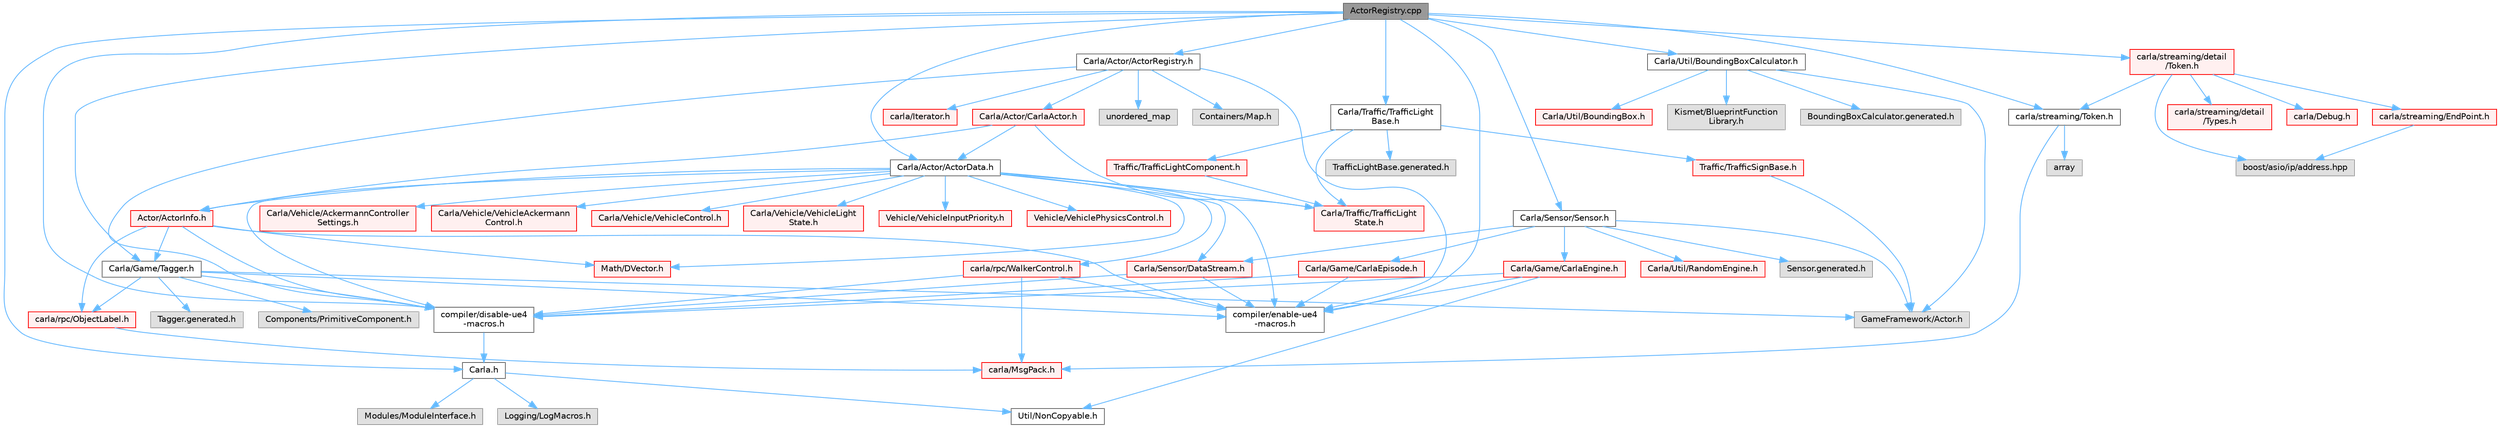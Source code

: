 digraph "ActorRegistry.cpp"
{
 // INTERACTIVE_SVG=YES
 // LATEX_PDF_SIZE
  bgcolor="transparent";
  edge [fontname=Helvetica,fontsize=10,labelfontname=Helvetica,labelfontsize=10];
  node [fontname=Helvetica,fontsize=10,shape=box,height=0.2,width=0.4];
  Node1 [id="Node000001",label="ActorRegistry.cpp",height=0.2,width=0.4,color="gray40", fillcolor="grey60", style="filled", fontcolor="black",tooltip=" "];
  Node1 -> Node2 [id="edge1_Node000001_Node000002",color="steelblue1",style="solid",tooltip=" "];
  Node2 [id="Node000002",label="Carla.h",height=0.2,width=0.4,color="grey40", fillcolor="white", style="filled",URL="$d7/d7d/Carla_8h.html",tooltip=" "];
  Node2 -> Node3 [id="edge2_Node000002_Node000003",color="steelblue1",style="solid",tooltip=" "];
  Node3 [id="Node000003",label="Util/NonCopyable.h",height=0.2,width=0.4,color="grey40", fillcolor="white", style="filled",URL="$d4/d57/Unreal_2CarlaUE4_2Plugins_2Carla_2Source_2Carla_2Util_2NonCopyable_8h.html",tooltip=" "];
  Node2 -> Node4 [id="edge3_Node000002_Node000004",color="steelblue1",style="solid",tooltip=" "];
  Node4 [id="Node000004",label="Logging/LogMacros.h",height=0.2,width=0.4,color="grey60", fillcolor="#E0E0E0", style="filled",tooltip=" "];
  Node2 -> Node5 [id="edge4_Node000002_Node000005",color="steelblue1",style="solid",tooltip=" "];
  Node5 [id="Node000005",label="Modules/ModuleInterface.h",height=0.2,width=0.4,color="grey60", fillcolor="#E0E0E0", style="filled",tooltip=" "];
  Node1 -> Node6 [id="edge5_Node000001_Node000006",color="steelblue1",style="solid",tooltip=" "];
  Node6 [id="Node000006",label="Carla/Actor/ActorData.h",height=0.2,width=0.4,color="grey40", fillcolor="white", style="filled",URL="$de/d7d/ActorData_8h.html",tooltip=" "];
  Node6 -> Node7 [id="edge6_Node000006_Node000007",color="steelblue1",style="solid",tooltip=" "];
  Node7 [id="Node000007",label="Actor/ActorInfo.h",height=0.2,width=0.4,color="red", fillcolor="#FFF0F0", style="filled",URL="$d0/d4e/ActorInfo_8h.html",tooltip=" "];
  Node7 -> Node16 [id="edge7_Node000007_Node000016",color="steelblue1",style="solid",tooltip=" "];
  Node16 [id="Node000016",label="Carla/Game/Tagger.h",height=0.2,width=0.4,color="grey40", fillcolor="white", style="filled",URL="$d7/d06/Tagger_8h.html",tooltip=" "];
  Node16 -> Node17 [id="edge8_Node000016_Node000017",color="steelblue1",style="solid",tooltip=" "];
  Node17 [id="Node000017",label="GameFramework/Actor.h",height=0.2,width=0.4,color="grey60", fillcolor="#E0E0E0", style="filled",tooltip=" "];
  Node16 -> Node18 [id="edge9_Node000016_Node000018",color="steelblue1",style="solid",tooltip=" "];
  Node18 [id="Node000018",label="Components/PrimitiveComponent.h",height=0.2,width=0.4,color="grey60", fillcolor="#E0E0E0", style="filled",tooltip=" "];
  Node16 -> Node10 [id="edge10_Node000016_Node000010",color="steelblue1",style="solid",tooltip=" "];
  Node10 [id="Node000010",label="compiler/disable-ue4\l-macros.h",height=0.2,width=0.4,color="grey40", fillcolor="white", style="filled",URL="$d2/d02/disable-ue4-macros_8h.html",tooltip=" "];
  Node10 -> Node2 [id="edge11_Node000010_Node000002",color="steelblue1",style="solid",tooltip=" "];
  Node16 -> Node19 [id="edge12_Node000016_Node000019",color="steelblue1",style="solid",tooltip=" "];
  Node19 [id="Node000019",label="carla/rpc/ObjectLabel.h",height=0.2,width=0.4,color="red", fillcolor="#FFF0F0", style="filled",URL="$d0/dea/ObjectLabel_8h.html",tooltip=" "];
  Node19 -> Node20 [id="edge13_Node000019_Node000020",color="steelblue1",style="solid",tooltip=" "];
  Node20 [id="Node000020",label="carla/MsgPack.h",height=0.2,width=0.4,color="red", fillcolor="#FFF0F0", style="filled",URL="$d9/d6f/MsgPack_8h.html",tooltip=" "];
  Node16 -> Node13 [id="edge14_Node000016_Node000013",color="steelblue1",style="solid",tooltip=" "];
  Node13 [id="Node000013",label="compiler/enable-ue4\l-macros.h",height=0.2,width=0.4,color="grey40", fillcolor="white", style="filled",URL="$d9/da2/enable-ue4-macros_8h.html",tooltip=" "];
  Node16 -> Node34 [id="edge15_Node000016_Node000034",color="steelblue1",style="solid",tooltip=" "];
  Node34 [id="Node000034",label="Tagger.generated.h",height=0.2,width=0.4,color="grey60", fillcolor="#E0E0E0", style="filled",tooltip=" "];
  Node7 -> Node35 [id="edge16_Node000007_Node000035",color="steelblue1",style="solid",tooltip=" "];
  Node35 [id="Node000035",label="Math/DVector.h",height=0.2,width=0.4,color="red", fillcolor="#FFF0F0", style="filled",URL="$d5/d94/DVector_8h.html",tooltip=" "];
  Node7 -> Node10 [id="edge17_Node000007_Node000010",color="steelblue1",style="solid",tooltip=" "];
  Node7 -> Node19 [id="edge18_Node000007_Node000019",color="steelblue1",style="solid",tooltip=" "];
  Node7 -> Node13 [id="edge19_Node000007_Node000013",color="steelblue1",style="solid",tooltip=" "];
  Node6 -> Node35 [id="edge20_Node000006_Node000035",color="steelblue1",style="solid",tooltip=" "];
  Node6 -> Node60 [id="edge21_Node000006_Node000060",color="steelblue1",style="solid",tooltip=" "];
  Node60 [id="Node000060",label="Carla/Vehicle/AckermannController\lSettings.h",height=0.2,width=0.4,color="red", fillcolor="#FFF0F0", style="filled",URL="$df/d92/Unreal_2CarlaUE4_2Plugins_2Carla_2Source_2Carla_2Vehicle_2AckermannControllerSettings_8h.html",tooltip=" "];
  Node6 -> Node62 [id="edge22_Node000006_Node000062",color="steelblue1",style="solid",tooltip=" "];
  Node62 [id="Node000062",label="Carla/Vehicle/VehicleAckermann\lControl.h",height=0.2,width=0.4,color="red", fillcolor="#FFF0F0", style="filled",URL="$d7/d1a/Unreal_2CarlaUE4_2Plugins_2Carla_2Source_2Carla_2Vehicle_2VehicleAckermannControl_8h.html",tooltip=" "];
  Node6 -> Node64 [id="edge23_Node000006_Node000064",color="steelblue1",style="solid",tooltip=" "];
  Node64 [id="Node000064",label="Carla/Vehicle/VehicleControl.h",height=0.2,width=0.4,color="red", fillcolor="#FFF0F0", style="filled",URL="$d4/dbd/Unreal_2CarlaUE4_2Plugins_2Carla_2Source_2Carla_2Vehicle_2VehicleControl_8h.html",tooltip=" "];
  Node6 -> Node66 [id="edge24_Node000006_Node000066",color="steelblue1",style="solid",tooltip=" "];
  Node66 [id="Node000066",label="Carla/Vehicle/VehicleLight\lState.h",height=0.2,width=0.4,color="red", fillcolor="#FFF0F0", style="filled",URL="$d6/d6c/Unreal_2CarlaUE4_2Plugins_2Carla_2Source_2Carla_2Vehicle_2VehicleLightState_8h.html",tooltip=" "];
  Node6 -> Node68 [id="edge25_Node000006_Node000068",color="steelblue1",style="solid",tooltip=" "];
  Node68 [id="Node000068",label="Vehicle/VehicleInputPriority.h",height=0.2,width=0.4,color="red", fillcolor="#FFF0F0", style="filled",URL="$db/d8b/VehicleInputPriority_8h.html",tooltip=" "];
  Node6 -> Node70 [id="edge26_Node000006_Node000070",color="steelblue1",style="solid",tooltip=" "];
  Node70 [id="Node000070",label="Vehicle/VehiclePhysicsControl.h",height=0.2,width=0.4,color="red", fillcolor="#FFF0F0", style="filled",URL="$d3/d90/Unreal_2CarlaUE4_2Plugins_2Carla_2Source_2Carla_2Vehicle_2VehiclePhysicsControl_8h.html",tooltip=" "];
  Node6 -> Node74 [id="edge27_Node000006_Node000074",color="steelblue1",style="solid",tooltip=" "];
  Node74 [id="Node000074",label="Carla/Sensor/DataStream.h",height=0.2,width=0.4,color="red", fillcolor="#FFF0F0", style="filled",URL="$da/dd9/DataStream_8h.html",tooltip=" "];
  Node74 -> Node10 [id="edge28_Node000074_Node000010",color="steelblue1",style="solid",tooltip=" "];
  Node74 -> Node13 [id="edge29_Node000074_Node000013",color="steelblue1",style="solid",tooltip=" "];
  Node6 -> Node159 [id="edge30_Node000006_Node000159",color="steelblue1",style="solid",tooltip=" "];
  Node159 [id="Node000159",label="Carla/Traffic/TrafficLight\lState.h",height=0.2,width=0.4,color="red", fillcolor="#FFF0F0", style="filled",URL="$df/d9b/Unreal_2CarlaUE4_2Plugins_2Carla_2Source_2Carla_2Traffic_2TrafficLightState_8h.html",tooltip=" "];
  Node6 -> Node10 [id="edge31_Node000006_Node000010",color="steelblue1",style="solid",tooltip=" "];
  Node6 -> Node105 [id="edge32_Node000006_Node000105",color="steelblue1",style="solid",tooltip=" "];
  Node105 [id="Node000105",label="carla/rpc/WalkerControl.h",height=0.2,width=0.4,color="red", fillcolor="#FFF0F0", style="filled",URL="$dd/db3/LibCarla_2source_2carla_2rpc_2WalkerControl_8h.html",tooltip=" "];
  Node105 -> Node20 [id="edge33_Node000105_Node000020",color="steelblue1",style="solid",tooltip=" "];
  Node105 -> Node13 [id="edge34_Node000105_Node000013",color="steelblue1",style="solid",tooltip=" "];
  Node105 -> Node10 [id="edge35_Node000105_Node000010",color="steelblue1",style="solid",tooltip=" "];
  Node6 -> Node13 [id="edge36_Node000006_Node000013",color="steelblue1",style="solid",tooltip=" "];
  Node1 -> Node161 [id="edge37_Node000001_Node000161",color="steelblue1",style="solid",tooltip=" "];
  Node161 [id="Node000161",label="Carla/Actor/ActorRegistry.h",height=0.2,width=0.4,color="grey40", fillcolor="white", style="filled",URL="$da/de4/ActorRegistry_8h.html",tooltip=" "];
  Node161 -> Node162 [id="edge38_Node000161_Node000162",color="steelblue1",style="solid",tooltip=" "];
  Node162 [id="Node000162",label="Carla/Actor/CarlaActor.h",height=0.2,width=0.4,color="red", fillcolor="#FFF0F0", style="filled",URL="$de/d36/CarlaActor_8h.html",tooltip=" "];
  Node162 -> Node7 [id="edge39_Node000162_Node000007",color="steelblue1",style="solid",tooltip=" "];
  Node162 -> Node6 [id="edge40_Node000162_Node000006",color="steelblue1",style="solid",tooltip=" "];
  Node162 -> Node159 [id="edge41_Node000162_Node000159",color="steelblue1",style="solid",tooltip=" "];
  Node161 -> Node197 [id="edge42_Node000161_Node000197",color="steelblue1",style="solid",tooltip=" "];
  Node197 [id="Node000197",label="Containers/Map.h",height=0.2,width=0.4,color="grey60", fillcolor="#E0E0E0", style="filled",tooltip=" "];
  Node161 -> Node10 [id="edge43_Node000161_Node000010",color="steelblue1",style="solid",tooltip=" "];
  Node161 -> Node198 [id="edge44_Node000161_Node000198",color="steelblue1",style="solid",tooltip=" "];
  Node198 [id="Node000198",label="carla/Iterator.h",height=0.2,width=0.4,color="red", fillcolor="#FFF0F0", style="filled",URL="$d7/ddd/Iterator_8h.html",tooltip=" "];
  Node161 -> Node13 [id="edge45_Node000161_Node000013",color="steelblue1",style="solid",tooltip=" "];
  Node161 -> Node94 [id="edge46_Node000161_Node000094",color="steelblue1",style="solid",tooltip=" "];
  Node94 [id="Node000094",label="unordered_map",height=0.2,width=0.4,color="grey60", fillcolor="#E0E0E0", style="filled",tooltip=" "];
  Node1 -> Node16 [id="edge47_Node000001_Node000016",color="steelblue1",style="solid",tooltip=" "];
  Node1 -> Node200 [id="edge48_Node000001_Node000200",color="steelblue1",style="solid",tooltip=" "];
  Node200 [id="Node000200",label="Carla/Traffic/TrafficLight\lBase.h",height=0.2,width=0.4,color="grey40", fillcolor="white", style="filled",URL="$d9/d29/TrafficLightBase_8h.html",tooltip=" "];
  Node200 -> Node201 [id="edge49_Node000200_Node000201",color="steelblue1",style="solid",tooltip=" "];
  Node201 [id="Node000201",label="Traffic/TrafficSignBase.h",height=0.2,width=0.4,color="red", fillcolor="#FFF0F0", style="filled",URL="$d5/dc5/TrafficSignBase_8h.html",tooltip=" "];
  Node201 -> Node17 [id="edge50_Node000201_Node000017",color="steelblue1",style="solid",tooltip=" "];
  Node200 -> Node159 [id="edge51_Node000200_Node000159",color="steelblue1",style="solid",tooltip=" "];
  Node200 -> Node203 [id="edge52_Node000200_Node000203",color="steelblue1",style="solid",tooltip=" "];
  Node203 [id="Node000203",label="Traffic/TrafficLightComponent.h",height=0.2,width=0.4,color="red", fillcolor="#FFF0F0", style="filled",URL="$d8/dde/TrafficLightComponent_8h.html",tooltip=" "];
  Node203 -> Node159 [id="edge53_Node000203_Node000159",color="steelblue1",style="solid",tooltip=" "];
  Node200 -> Node252 [id="edge54_Node000200_Node000252",color="steelblue1",style="solid",tooltip=" "];
  Node252 [id="Node000252",label="TrafficLightBase.generated.h",height=0.2,width=0.4,color="grey60", fillcolor="#E0E0E0", style="filled",tooltip=" "];
  Node1 -> Node253 [id="edge55_Node000001_Node000253",color="steelblue1",style="solid",tooltip=" "];
  Node253 [id="Node000253",label="Carla/Util/BoundingBoxCalculator.h",height=0.2,width=0.4,color="grey40", fillcolor="white", style="filled",URL="$d8/dca/BoundingBoxCalculator_8h.html",tooltip=" "];
  Node253 -> Node50 [id="edge56_Node000253_Node000050",color="steelblue1",style="solid",tooltip=" "];
  Node50 [id="Node000050",label="Carla/Util/BoundingBox.h",height=0.2,width=0.4,color="red", fillcolor="#FFF0F0", style="filled",URL="$d2/d62/Unreal_2CarlaUE4_2Plugins_2Carla_2Source_2Carla_2Util_2BoundingBox_8h.html",tooltip=" "];
  Node253 -> Node245 [id="edge57_Node000253_Node000245",color="steelblue1",style="solid",tooltip=" "];
  Node245 [id="Node000245",label="Kismet/BlueprintFunction\lLibrary.h",height=0.2,width=0.4,color="grey60", fillcolor="#E0E0E0", style="filled",tooltip=" "];
  Node253 -> Node17 [id="edge58_Node000253_Node000017",color="steelblue1",style="solid",tooltip=" "];
  Node253 -> Node254 [id="edge59_Node000253_Node000254",color="steelblue1",style="solid",tooltip=" "];
  Node254 [id="Node000254",label="BoundingBoxCalculator.generated.h",height=0.2,width=0.4,color="grey60", fillcolor="#E0E0E0", style="filled",tooltip=" "];
  Node1 -> Node255 [id="edge60_Node000001_Node000255",color="steelblue1",style="solid",tooltip=" "];
  Node255 [id="Node000255",label="Carla/Sensor/Sensor.h",height=0.2,width=0.4,color="grey40", fillcolor="white", style="filled",URL="$d7/d7d/Unreal_2CarlaUE4_2Plugins_2Carla_2Source_2Carla_2Sensor_2Sensor_8h.html",tooltip=" "];
  Node255 -> Node256 [id="edge61_Node000255_Node000256",color="steelblue1",style="solid",tooltip=" "];
  Node256 [id="Node000256",label="Carla/Game/CarlaEpisode.h",height=0.2,width=0.4,color="red", fillcolor="#FFF0F0", style="filled",URL="$de/db8/CarlaEpisode_8h.html",tooltip=" "];
  Node256 -> Node10 [id="edge62_Node000256_Node000010",color="steelblue1",style="solid",tooltip=" "];
  Node256 -> Node13 [id="edge63_Node000256_Node000013",color="steelblue1",style="solid",tooltip=" "];
  Node255 -> Node74 [id="edge64_Node000255_Node000074",color="steelblue1",style="solid",tooltip=" "];
  Node255 -> Node331 [id="edge65_Node000255_Node000331",color="steelblue1",style="solid",tooltip=" "];
  Node331 [id="Node000331",label="Carla/Util/RandomEngine.h",height=0.2,width=0.4,color="red", fillcolor="#FFF0F0", style="filled",URL="$d6/daa/RandomEngine_8h.html",tooltip=" "];
  Node255 -> Node334 [id="edge66_Node000255_Node000334",color="steelblue1",style="solid",tooltip=" "];
  Node334 [id="Node000334",label="Carla/Game/CarlaEngine.h",height=0.2,width=0.4,color="red", fillcolor="#FFF0F0", style="filled",URL="$d0/d11/CarlaEngine_8h.html",tooltip=" "];
  Node334 -> Node3 [id="edge67_Node000334_Node000003",color="steelblue1",style="solid",tooltip=" "];
  Node334 -> Node10 [id="edge68_Node000334_Node000010",color="steelblue1",style="solid",tooltip=" "];
  Node334 -> Node13 [id="edge69_Node000334_Node000013",color="steelblue1",style="solid",tooltip=" "];
  Node255 -> Node17 [id="edge70_Node000255_Node000017",color="steelblue1",style="solid",tooltip=" "];
  Node255 -> Node339 [id="edge71_Node000255_Node000339",color="steelblue1",style="solid",tooltip=" "];
  Node339 [id="Node000339",label="Sensor.generated.h",height=0.2,width=0.4,color="grey60", fillcolor="#E0E0E0", style="filled",tooltip=" "];
  Node1 -> Node10 [id="edge72_Node000001_Node000010",color="steelblue1",style="solid",tooltip=" "];
  Node1 -> Node58 [id="edge73_Node000001_Node000058",color="steelblue1",style="solid",tooltip=" "];
  Node58 [id="Node000058",label="carla/streaming/Token.h",height=0.2,width=0.4,color="grey40", fillcolor="white", style="filled",URL="$dc/d33/Token_8h.html",tooltip=" "];
  Node58 -> Node20 [id="edge74_Node000058_Node000020",color="steelblue1",style="solid",tooltip=" "];
  Node58 -> Node49 [id="edge75_Node000058_Node000049",color="steelblue1",style="solid",tooltip=" "];
  Node49 [id="Node000049",label="array",height=0.2,width=0.4,color="grey60", fillcolor="#E0E0E0", style="filled",tooltip=" "];
  Node1 -> Node151 [id="edge76_Node000001_Node000151",color="steelblue1",style="solid",tooltip=" "];
  Node151 [id="Node000151",label="carla/streaming/detail\l/Token.h",height=0.2,width=0.4,color="red", fillcolor="#FFF0F0", style="filled",URL="$d9/d9d/detail_2Token_8h.html",tooltip=" "];
  Node151 -> Node22 [id="edge77_Node000151_Node000022",color="steelblue1",style="solid",tooltip=" "];
  Node22 [id="Node000022",label="carla/Debug.h",height=0.2,width=0.4,color="red", fillcolor="#FFF0F0", style="filled",URL="$d4/deb/Debug_8h.html",tooltip=" "];
  Node151 -> Node152 [id="edge78_Node000151_Node000152",color="steelblue1",style="solid",tooltip=" "];
  Node152 [id="Node000152",label="carla/streaming/EndPoint.h",height=0.2,width=0.4,color="red", fillcolor="#FFF0F0", style="filled",URL="$dd/dca/EndPoint_8h.html",tooltip=" "];
  Node152 -> Node153 [id="edge79_Node000152_Node000153",color="steelblue1",style="solid",tooltip=" "];
  Node153 [id="Node000153",label="boost/asio/ip/address.hpp",height=0.2,width=0.4,color="grey60", fillcolor="#E0E0E0", style="filled",tooltip=" "];
  Node151 -> Node58 [id="edge80_Node000151_Node000058",color="steelblue1",style="solid",tooltip=" "];
  Node151 -> Node92 [id="edge81_Node000151_Node000092",color="steelblue1",style="solid",tooltip=" "];
  Node92 [id="Node000092",label="carla/streaming/detail\l/Types.h",height=0.2,width=0.4,color="red", fillcolor="#FFF0F0", style="filled",URL="$d7/df8/Types_8h.html",tooltip=" "];
  Node151 -> Node153 [id="edge82_Node000151_Node000153",color="steelblue1",style="solid",tooltip=" "];
  Node1 -> Node13 [id="edge83_Node000001_Node000013",color="steelblue1",style="solid",tooltip=" "];
}
